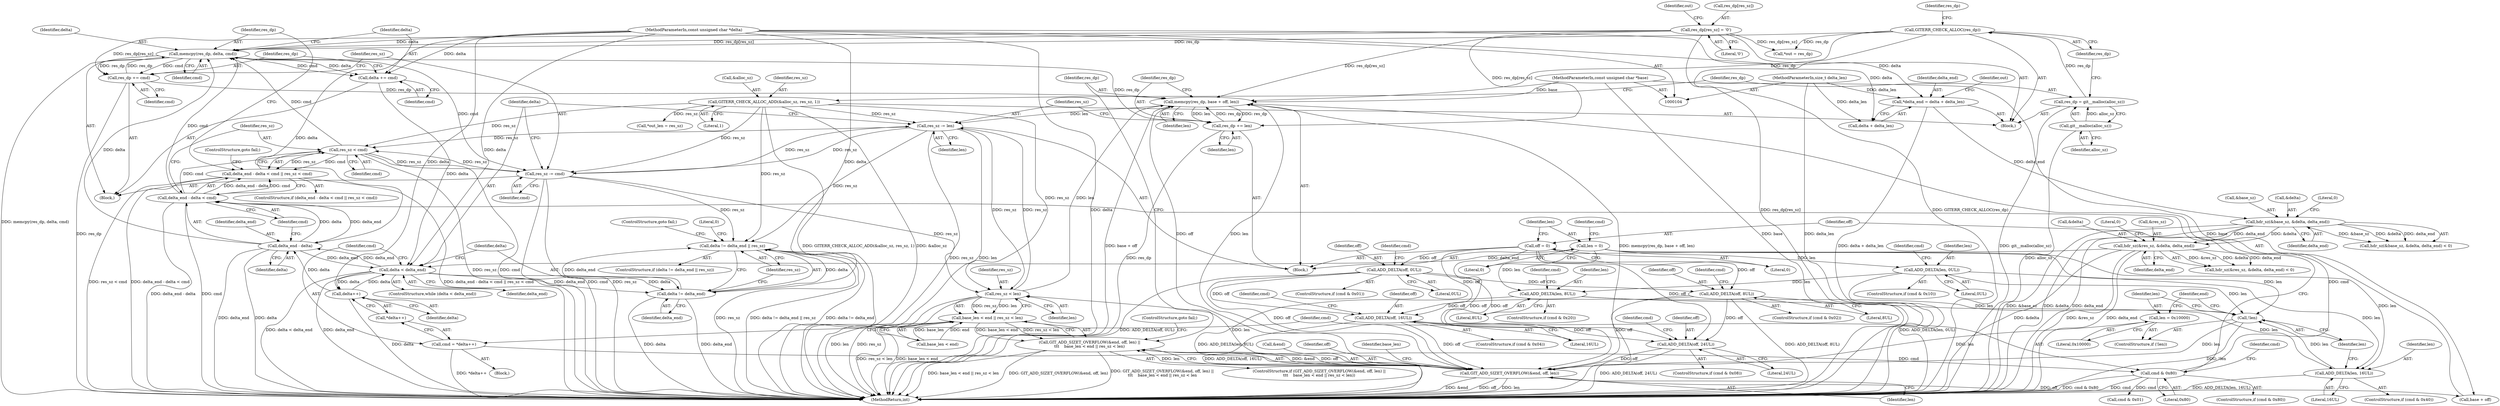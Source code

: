 digraph "0_libgit2_c1577110467b701dcbcf9439ac225ea851b47d22@API" {
"1000312" [label="(Call,memcpy(res_dp, delta, cmd))"];
"1000177" [label="(Call,res_dp[res_sz] = '\0')"];
"1000291" [label="(Call,res_dp += len)"];
"1000285" [label="(Call,memcpy(res_dp, base + off, len))"];
"1000319" [label="(Call,res_dp += cmd)"];
"1000312" [label="(Call,memcpy(res_dp, delta, cmd))"];
"1000175" [label="(Call,GITERR_CHECK_ALLOC(res_dp))"];
"1000171" [label="(Call,res_dp = git__malloc(alloc_sz))"];
"1000173" [label="(Call,git__malloc(alloc_sz))"];
"1000304" [label="(Call,delta_end - delta)"];
"1000191" [label="(Call,delta < delta_end)"];
"1000199" [label="(Call,delta++)"];
"1000109" [label="(MethodParameterIn,const unsigned char *delta)"];
"1000316" [label="(Call,delta += cmd)"];
"1000152" [label="(Call,hdr_sz(&res_sz, &delta, delta_end))"];
"1000133" [label="(Call,hdr_sz(&base_sz, &delta, delta_end))"];
"1000113" [label="(Call,*delta_end = delta + delta_len)"];
"1000110" [label="(MethodParameterIn,size_t delta_len)"];
"1000308" [label="(Call,res_sz < cmd)"];
"1000294" [label="(Call,res_sz -= len)"];
"1000281" [label="(Call,res_sz < len)"];
"1000322" [label="(Call,res_sz -= cmd)"];
"1000166" [label="(Call,GITERR_CHECK_ALLOC_ADD(&alloc_sz, res_sz, 1))"];
"1000272" [label="(Call,GIT_ADD_SIZET_OVERFLOW(&end, off, len))"];
"1000226" [label="(Call,ADD_DELTA(off, 8UL))"];
"1000207" [label="(Call,off = 0)"];
"1000219" [label="(Call,ADD_DELTA(off, 0UL))"];
"1000240" [label="(Call,ADD_DELTA(off, 24UL))"];
"1000233" [label="(Call,ADD_DELTA(off, 16UL))"];
"1000267" [label="(Call,len = 0x10000)"];
"1000265" [label="(Call,!len)"];
"1000247" [label="(Call,ADD_DELTA(len, 0UL))"];
"1000211" [label="(Call,len = 0)"];
"1000254" [label="(Call,ADD_DELTA(len, 8UL))"];
"1000261" [label="(Call,ADD_DELTA(len, 16UL))"];
"1000303" [label="(Call,delta_end - delta < cmd)"];
"1000202" [label="(Call,cmd & 0x80)"];
"1000196" [label="(Call,cmd = *delta++)"];
"1000107" [label="(MethodParameterIn,const unsigned char *base)"];
"1000302" [label="(Call,delta_end - delta < cmd || res_sz < cmd)"];
"1000277" [label="(Call,base_len < end || res_sz < len)"];
"1000271" [label="(Call,GIT_ADD_SIZET_OVERFLOW(&end, off, len) ||\n\t\t\t    base_len < end || res_sz < len)"];
"1000329" [label="(Call,delta != delta_end || res_sz)"];
"1000330" [label="(Call,delta != delta_end)"];
"1000227" [label="(Identifier,off)"];
"1000171" [label="(Call,res_dp = git__malloc(alloc_sz))"];
"1000307" [label="(Identifier,cmd)"];
"1000193" [label="(Identifier,delta_end)"];
"1000202" [label="(Call,cmd & 0x80)"];
"1000324" [label="(Identifier,cmd)"];
"1000295" [label="(Identifier,res_sz)"];
"1000287" [label="(Call,base + off)"];
"1000277" [label="(Call,base_len < end || res_sz < len)"];
"1000184" [label="(Identifier,out)"];
"1000330" [label="(Call,delta != delta_end)"];
"1000233" [label="(Call,ADD_DELTA(off, 16UL))"];
"1000152" [label="(Call,hdr_sz(&res_sz, &delta, delta_end))"];
"1000302" [label="(Call,delta_end - delta < cmd || res_sz < cmd)"];
"1000254" [label="(Call,ADD_DELTA(len, 8UL))"];
"1000355" [label="(MethodReturn,int)"];
"1000269" [label="(Literal,0x10000)"];
"1000300" [label="(Block,)"];
"1000212" [label="(Identifier,len)"];
"1000157" [label="(Identifier,delta_end)"];
"1000296" [label="(Identifier,len)"];
"1000243" [label="(ControlStructure,if (cmd & 0x10))"];
"1000194" [label="(Block,)"];
"1000139" [label="(Literal,0)"];
"1000242" [label="(Literal,24UL)"];
"1000272" [label="(Call,GIT_ADD_SIZET_OVERFLOW(&end, off, len))"];
"1000262" [label="(Identifier,len)"];
"1000255" [label="(Identifier,len)"];
"1000186" [label="(Call,*out_len = res_sz)"];
"1000336" [label="(Literal,0)"];
"1000221" [label="(Literal,0UL)"];
"1000200" [label="(Identifier,delta)"];
"1000267" [label="(Call,len = 0x10000)"];
"1000301" [label="(ControlStructure,if (delta_end - delta < cmd || res_sz < cmd))"];
"1000328" [label="(ControlStructure,if (delta != delta_end || res_sz))"];
"1000138" [label="(Identifier,delta_end)"];
"1000314" [label="(Identifier,delta)"];
"1000321" [label="(Identifier,cmd)"];
"1000172" [label="(Identifier,res_dp)"];
"1000215" [label="(ControlStructure,if (cmd & 0x01))"];
"1000203" [label="(Identifier,cmd)"];
"1000281" [label="(Call,res_sz < len)"];
"1000320" [label="(Identifier,res_dp)"];
"1000181" [label="(Literal,'\0')"];
"1000274" [label="(Identifier,end)"];
"1000217" [label="(Identifier,cmd)"];
"1000174" [label="(Identifier,alloc_sz)"];
"1000248" [label="(Identifier,len)"];
"1000204" [label="(Literal,0x80)"];
"1000234" [label="(Identifier,off)"];
"1000124" [label="(Identifier,out)"];
"1000318" [label="(Identifier,cmd)"];
"1000261" [label="(Call,ADD_DELTA(len, 16UL))"];
"1000176" [label="(Identifier,res_dp)"];
"1000273" [label="(Call,&end)"];
"1000268" [label="(Identifier,len)"];
"1000198" [label="(Call,*delta++)"];
"1000213" [label="(Literal,0)"];
"1000323" [label="(Identifier,res_sz)"];
"1000306" [label="(Identifier,delta)"];
"1000224" [label="(Identifier,cmd)"];
"1000241" [label="(Identifier,off)"];
"1000175" [label="(Call,GITERR_CHECK_ALLOC(res_dp))"];
"1000178" [label="(Call,res_dp[res_sz])"];
"1000311" [label="(ControlStructure,goto fail;)"];
"1000304" [label="(Call,delta_end - delta)"];
"1000292" [label="(Identifier,res_dp)"];
"1000266" [label="(Identifier,len)"];
"1000275" [label="(Identifier,off)"];
"1000228" [label="(Literal,8UL)"];
"1000270" [label="(ControlStructure,if (GIT_ADD_SIZET_OVERFLOW(&end, off, len) ||\n\t\t\t    base_len < end || res_sz < len))"];
"1000170" [label="(Literal,1)"];
"1000284" [label="(ControlStructure,goto fail;)"];
"1000115" [label="(Call,delta + delta_len)"];
"1000286" [label="(Identifier,res_dp)"];
"1000331" [label="(Identifier,delta)"];
"1000166" [label="(Call,GITERR_CHECK_ALLOC_ADD(&alloc_sz, res_sz, 1))"];
"1000173" [label="(Call,git__malloc(alloc_sz))"];
"1000222" [label="(ControlStructure,if (cmd & 0x02))"];
"1000299" [label="(Identifier,cmd)"];
"1000113" [label="(Call,*delta_end = delta + delta_len)"];
"1000134" [label="(Call,&base_sz)"];
"1000259" [label="(Identifier,cmd)"];
"1000322" [label="(Call,res_sz -= cmd)"];
"1000315" [label="(Identifier,cmd)"];
"1000169" [label="(Identifier,res_sz)"];
"1000240" [label="(Call,ADD_DELTA(off, 24UL))"];
"1000236" [label="(ControlStructure,if (cmd & 0x08))"];
"1000235" [label="(Literal,16UL)"];
"1000290" [label="(Identifier,len)"];
"1000196" [label="(Call,cmd = *delta++)"];
"1000334" [label="(ControlStructure,goto fail;)"];
"1000309" [label="(Identifier,res_sz)"];
"1000109" [label="(MethodParameterIn,const unsigned char *delta)"];
"1000316" [label="(Call,delta += cmd)"];
"1000283" [label="(Identifier,len)"];
"1000265" [label="(Call,!len)"];
"1000252" [label="(Identifier,cmd)"];
"1000305" [label="(Identifier,delta_end)"];
"1000151" [label="(Call,hdr_sz(&res_sz, &delta, delta_end) < 0)"];
"1000153" [label="(Call,&res_sz)"];
"1000303" [label="(Call,delta_end - delta < cmd)"];
"1000219" [label="(Call,ADD_DELTA(off, 0UL))"];
"1000294" [label="(Call,res_sz -= len)"];
"1000229" [label="(ControlStructure,if (cmd & 0x04))"];
"1000332" [label="(Identifier,delta_end)"];
"1000177" [label="(Call,res_dp[res_sz] = '\0')"];
"1000192" [label="(Identifier,delta)"];
"1000231" [label="(Identifier,cmd)"];
"1000182" [label="(Call,*out = res_dp)"];
"1000257" [label="(ControlStructure,if (cmd & 0x40))"];
"1000245" [label="(Identifier,cmd)"];
"1000249" [label="(Literal,0UL)"];
"1000132" [label="(Call,hdr_sz(&base_sz, &delta, delta_end) < 0)"];
"1000278" [label="(Call,base_len < end)"];
"1000179" [label="(Identifier,res_dp)"];
"1000279" [label="(Identifier,base_len)"];
"1000256" [label="(Literal,8UL)"];
"1000271" [label="(Call,GIT_ADD_SIZET_OVERFLOW(&end, off, len) ||\n\t\t\t    base_len < end || res_sz < len)"];
"1000111" [label="(Block,)"];
"1000226" [label="(Call,ADD_DELTA(off, 8UL))"];
"1000209" [label="(Literal,0)"];
"1000205" [label="(Block,)"];
"1000285" [label="(Call,memcpy(res_dp, base + off, len))"];
"1000207" [label="(Call,off = 0)"];
"1000312" [label="(Call,memcpy(res_dp, delta, cmd))"];
"1000238" [label="(Identifier,cmd)"];
"1000250" [label="(ControlStructure,if (cmd & 0x20))"];
"1000308" [label="(Call,res_sz < cmd)"];
"1000211" [label="(Call,len = 0)"];
"1000201" [label="(ControlStructure,if (cmd & 0x80))"];
"1000167" [label="(Call,&alloc_sz)"];
"1000291" [label="(Call,res_dp += len)"];
"1000317" [label="(Identifier,delta)"];
"1000329" [label="(Call,delta != delta_end || res_sz)"];
"1000197" [label="(Identifier,cmd)"];
"1000208" [label="(Identifier,off)"];
"1000276" [label="(Identifier,len)"];
"1000282" [label="(Identifier,res_sz)"];
"1000216" [label="(Call,cmd & 0x01)"];
"1000114" [label="(Identifier,delta_end)"];
"1000107" [label="(MethodParameterIn,const unsigned char *base)"];
"1000264" [label="(ControlStructure,if (!len))"];
"1000313" [label="(Identifier,res_dp)"];
"1000190" [label="(ControlStructure,while (delta < delta_end))"];
"1000136" [label="(Call,&delta)"];
"1000310" [label="(Identifier,cmd)"];
"1000191" [label="(Call,delta < delta_end)"];
"1000293" [label="(Identifier,len)"];
"1000247" [label="(Call,ADD_DELTA(len, 0UL))"];
"1000155" [label="(Call,&delta)"];
"1000319" [label="(Call,res_dp += cmd)"];
"1000158" [label="(Literal,0)"];
"1000133" [label="(Call,hdr_sz(&base_sz, &delta, delta_end))"];
"1000199" [label="(Call,delta++)"];
"1000220" [label="(Identifier,off)"];
"1000263" [label="(Literal,16UL)"];
"1000333" [label="(Identifier,res_sz)"];
"1000110" [label="(MethodParameterIn,size_t delta_len)"];
"1000312" -> "1000300"  [label="AST: "];
"1000312" -> "1000315"  [label="CFG: "];
"1000313" -> "1000312"  [label="AST: "];
"1000314" -> "1000312"  [label="AST: "];
"1000315" -> "1000312"  [label="AST: "];
"1000317" -> "1000312"  [label="CFG: "];
"1000312" -> "1000355"  [label="DDG: memcpy(res_dp, delta, cmd)"];
"1000177" -> "1000312"  [label="DDG: res_dp[res_sz]"];
"1000291" -> "1000312"  [label="DDG: res_dp"];
"1000319" -> "1000312"  [label="DDG: res_dp"];
"1000175" -> "1000312"  [label="DDG: res_dp"];
"1000304" -> "1000312"  [label="DDG: delta"];
"1000109" -> "1000312"  [label="DDG: delta"];
"1000308" -> "1000312"  [label="DDG: cmd"];
"1000303" -> "1000312"  [label="DDG: cmd"];
"1000312" -> "1000316"  [label="DDG: cmd"];
"1000312" -> "1000316"  [label="DDG: delta"];
"1000312" -> "1000319"  [label="DDG: cmd"];
"1000312" -> "1000319"  [label="DDG: res_dp"];
"1000312" -> "1000322"  [label="DDG: cmd"];
"1000177" -> "1000111"  [label="AST: "];
"1000177" -> "1000181"  [label="CFG: "];
"1000178" -> "1000177"  [label="AST: "];
"1000181" -> "1000177"  [label="AST: "];
"1000184" -> "1000177"  [label="CFG: "];
"1000177" -> "1000355"  [label="DDG: res_dp[res_sz]"];
"1000177" -> "1000182"  [label="DDG: res_dp[res_sz]"];
"1000177" -> "1000285"  [label="DDG: res_dp[res_sz]"];
"1000177" -> "1000291"  [label="DDG: res_dp[res_sz]"];
"1000177" -> "1000319"  [label="DDG: res_dp[res_sz]"];
"1000291" -> "1000205"  [label="AST: "];
"1000291" -> "1000293"  [label="CFG: "];
"1000292" -> "1000291"  [label="AST: "];
"1000293" -> "1000291"  [label="AST: "];
"1000295" -> "1000291"  [label="CFG: "];
"1000291" -> "1000355"  [label="DDG: res_dp"];
"1000291" -> "1000285"  [label="DDG: res_dp"];
"1000285" -> "1000291"  [label="DDG: len"];
"1000285" -> "1000291"  [label="DDG: res_dp"];
"1000285" -> "1000205"  [label="AST: "];
"1000285" -> "1000290"  [label="CFG: "];
"1000286" -> "1000285"  [label="AST: "];
"1000287" -> "1000285"  [label="AST: "];
"1000290" -> "1000285"  [label="AST: "];
"1000292" -> "1000285"  [label="CFG: "];
"1000285" -> "1000355"  [label="DDG: memcpy(res_dp, base + off, len)"];
"1000285" -> "1000355"  [label="DDG: base + off"];
"1000319" -> "1000285"  [label="DDG: res_dp"];
"1000175" -> "1000285"  [label="DDG: res_dp"];
"1000107" -> "1000285"  [label="DDG: base"];
"1000272" -> "1000285"  [label="DDG: off"];
"1000272" -> "1000285"  [label="DDG: len"];
"1000281" -> "1000285"  [label="DDG: len"];
"1000285" -> "1000294"  [label="DDG: len"];
"1000319" -> "1000300"  [label="AST: "];
"1000319" -> "1000321"  [label="CFG: "];
"1000320" -> "1000319"  [label="AST: "];
"1000321" -> "1000319"  [label="AST: "];
"1000323" -> "1000319"  [label="CFG: "];
"1000319" -> "1000355"  [label="DDG: res_dp"];
"1000175" -> "1000111"  [label="AST: "];
"1000175" -> "1000176"  [label="CFG: "];
"1000176" -> "1000175"  [label="AST: "];
"1000179" -> "1000175"  [label="CFG: "];
"1000175" -> "1000355"  [label="DDG: GITERR_CHECK_ALLOC(res_dp)"];
"1000171" -> "1000175"  [label="DDG: res_dp"];
"1000175" -> "1000182"  [label="DDG: res_dp"];
"1000171" -> "1000111"  [label="AST: "];
"1000171" -> "1000173"  [label="CFG: "];
"1000172" -> "1000171"  [label="AST: "];
"1000173" -> "1000171"  [label="AST: "];
"1000176" -> "1000171"  [label="CFG: "];
"1000171" -> "1000355"  [label="DDG: git__malloc(alloc_sz)"];
"1000173" -> "1000171"  [label="DDG: alloc_sz"];
"1000173" -> "1000174"  [label="CFG: "];
"1000174" -> "1000173"  [label="AST: "];
"1000173" -> "1000355"  [label="DDG: alloc_sz"];
"1000304" -> "1000303"  [label="AST: "];
"1000304" -> "1000306"  [label="CFG: "];
"1000305" -> "1000304"  [label="AST: "];
"1000306" -> "1000304"  [label="AST: "];
"1000307" -> "1000304"  [label="CFG: "];
"1000304" -> "1000355"  [label="DDG: delta_end"];
"1000304" -> "1000355"  [label="DDG: delta"];
"1000304" -> "1000191"  [label="DDG: delta_end"];
"1000304" -> "1000303"  [label="DDG: delta_end"];
"1000304" -> "1000303"  [label="DDG: delta"];
"1000191" -> "1000304"  [label="DDG: delta_end"];
"1000199" -> "1000304"  [label="DDG: delta"];
"1000109" -> "1000304"  [label="DDG: delta"];
"1000191" -> "1000190"  [label="AST: "];
"1000191" -> "1000193"  [label="CFG: "];
"1000192" -> "1000191"  [label="AST: "];
"1000193" -> "1000191"  [label="AST: "];
"1000197" -> "1000191"  [label="CFG: "];
"1000331" -> "1000191"  [label="CFG: "];
"1000191" -> "1000355"  [label="DDG: delta < delta_end"];
"1000191" -> "1000355"  [label="DDG: delta_end"];
"1000199" -> "1000191"  [label="DDG: delta"];
"1000316" -> "1000191"  [label="DDG: delta"];
"1000109" -> "1000191"  [label="DDG: delta"];
"1000152" -> "1000191"  [label="DDG: delta_end"];
"1000191" -> "1000199"  [label="DDG: delta"];
"1000191" -> "1000330"  [label="DDG: delta"];
"1000191" -> "1000330"  [label="DDG: delta_end"];
"1000199" -> "1000198"  [label="AST: "];
"1000199" -> "1000200"  [label="CFG: "];
"1000200" -> "1000199"  [label="AST: "];
"1000198" -> "1000199"  [label="CFG: "];
"1000199" -> "1000355"  [label="DDG: delta"];
"1000109" -> "1000199"  [label="DDG: delta"];
"1000109" -> "1000104"  [label="AST: "];
"1000109" -> "1000355"  [label="DDG: delta"];
"1000109" -> "1000113"  [label="DDG: delta"];
"1000109" -> "1000115"  [label="DDG: delta"];
"1000109" -> "1000316"  [label="DDG: delta"];
"1000109" -> "1000330"  [label="DDG: delta"];
"1000316" -> "1000300"  [label="AST: "];
"1000316" -> "1000318"  [label="CFG: "];
"1000317" -> "1000316"  [label="AST: "];
"1000318" -> "1000316"  [label="AST: "];
"1000320" -> "1000316"  [label="CFG: "];
"1000152" -> "1000151"  [label="AST: "];
"1000152" -> "1000157"  [label="CFG: "];
"1000153" -> "1000152"  [label="AST: "];
"1000155" -> "1000152"  [label="AST: "];
"1000157" -> "1000152"  [label="AST: "];
"1000158" -> "1000152"  [label="CFG: "];
"1000152" -> "1000355"  [label="DDG: delta_end"];
"1000152" -> "1000355"  [label="DDG: &delta"];
"1000152" -> "1000355"  [label="DDG: &res_sz"];
"1000152" -> "1000151"  [label="DDG: &res_sz"];
"1000152" -> "1000151"  [label="DDG: &delta"];
"1000152" -> "1000151"  [label="DDG: delta_end"];
"1000133" -> "1000152"  [label="DDG: &delta"];
"1000133" -> "1000152"  [label="DDG: delta_end"];
"1000133" -> "1000132"  [label="AST: "];
"1000133" -> "1000138"  [label="CFG: "];
"1000134" -> "1000133"  [label="AST: "];
"1000136" -> "1000133"  [label="AST: "];
"1000138" -> "1000133"  [label="AST: "];
"1000139" -> "1000133"  [label="CFG: "];
"1000133" -> "1000355"  [label="DDG: &base_sz"];
"1000133" -> "1000355"  [label="DDG: &delta"];
"1000133" -> "1000355"  [label="DDG: delta_end"];
"1000133" -> "1000132"  [label="DDG: &base_sz"];
"1000133" -> "1000132"  [label="DDG: &delta"];
"1000133" -> "1000132"  [label="DDG: delta_end"];
"1000113" -> "1000133"  [label="DDG: delta_end"];
"1000113" -> "1000111"  [label="AST: "];
"1000113" -> "1000115"  [label="CFG: "];
"1000114" -> "1000113"  [label="AST: "];
"1000115" -> "1000113"  [label="AST: "];
"1000124" -> "1000113"  [label="CFG: "];
"1000113" -> "1000355"  [label="DDG: delta + delta_len"];
"1000110" -> "1000113"  [label="DDG: delta_len"];
"1000110" -> "1000104"  [label="AST: "];
"1000110" -> "1000355"  [label="DDG: delta_len"];
"1000110" -> "1000115"  [label="DDG: delta_len"];
"1000308" -> "1000302"  [label="AST: "];
"1000308" -> "1000310"  [label="CFG: "];
"1000309" -> "1000308"  [label="AST: "];
"1000310" -> "1000308"  [label="AST: "];
"1000302" -> "1000308"  [label="CFG: "];
"1000308" -> "1000355"  [label="DDG: cmd"];
"1000308" -> "1000355"  [label="DDG: res_sz"];
"1000308" -> "1000302"  [label="DDG: res_sz"];
"1000308" -> "1000302"  [label="DDG: cmd"];
"1000294" -> "1000308"  [label="DDG: res_sz"];
"1000322" -> "1000308"  [label="DDG: res_sz"];
"1000166" -> "1000308"  [label="DDG: res_sz"];
"1000303" -> "1000308"  [label="DDG: cmd"];
"1000308" -> "1000322"  [label="DDG: res_sz"];
"1000294" -> "1000205"  [label="AST: "];
"1000294" -> "1000296"  [label="CFG: "];
"1000295" -> "1000294"  [label="AST: "];
"1000296" -> "1000294"  [label="AST: "];
"1000192" -> "1000294"  [label="CFG: "];
"1000294" -> "1000355"  [label="DDG: len"];
"1000294" -> "1000355"  [label="DDG: res_sz"];
"1000294" -> "1000281"  [label="DDG: res_sz"];
"1000281" -> "1000294"  [label="DDG: res_sz"];
"1000322" -> "1000294"  [label="DDG: res_sz"];
"1000166" -> "1000294"  [label="DDG: res_sz"];
"1000294" -> "1000322"  [label="DDG: res_sz"];
"1000294" -> "1000329"  [label="DDG: res_sz"];
"1000281" -> "1000277"  [label="AST: "];
"1000281" -> "1000283"  [label="CFG: "];
"1000282" -> "1000281"  [label="AST: "];
"1000283" -> "1000281"  [label="AST: "];
"1000277" -> "1000281"  [label="CFG: "];
"1000281" -> "1000355"  [label="DDG: res_sz"];
"1000281" -> "1000355"  [label="DDG: len"];
"1000281" -> "1000277"  [label="DDG: res_sz"];
"1000281" -> "1000277"  [label="DDG: len"];
"1000322" -> "1000281"  [label="DDG: res_sz"];
"1000166" -> "1000281"  [label="DDG: res_sz"];
"1000272" -> "1000281"  [label="DDG: len"];
"1000322" -> "1000300"  [label="AST: "];
"1000322" -> "1000324"  [label="CFG: "];
"1000323" -> "1000322"  [label="AST: "];
"1000324" -> "1000322"  [label="AST: "];
"1000192" -> "1000322"  [label="CFG: "];
"1000322" -> "1000355"  [label="DDG: cmd"];
"1000322" -> "1000355"  [label="DDG: res_sz"];
"1000166" -> "1000322"  [label="DDG: res_sz"];
"1000322" -> "1000329"  [label="DDG: res_sz"];
"1000166" -> "1000111"  [label="AST: "];
"1000166" -> "1000170"  [label="CFG: "];
"1000167" -> "1000166"  [label="AST: "];
"1000169" -> "1000166"  [label="AST: "];
"1000170" -> "1000166"  [label="AST: "];
"1000172" -> "1000166"  [label="CFG: "];
"1000166" -> "1000355"  [label="DDG: GITERR_CHECK_ALLOC_ADD(&alloc_sz, res_sz, 1)"];
"1000166" -> "1000355"  [label="DDG: &alloc_sz"];
"1000166" -> "1000186"  [label="DDG: res_sz"];
"1000166" -> "1000329"  [label="DDG: res_sz"];
"1000272" -> "1000271"  [label="AST: "];
"1000272" -> "1000276"  [label="CFG: "];
"1000273" -> "1000272"  [label="AST: "];
"1000275" -> "1000272"  [label="AST: "];
"1000276" -> "1000272"  [label="AST: "];
"1000279" -> "1000272"  [label="CFG: "];
"1000271" -> "1000272"  [label="CFG: "];
"1000272" -> "1000355"  [label="DDG: off"];
"1000272" -> "1000355"  [label="DDG: len"];
"1000272" -> "1000355"  [label="DDG: &end"];
"1000272" -> "1000271"  [label="DDG: &end"];
"1000272" -> "1000271"  [label="DDG: off"];
"1000272" -> "1000271"  [label="DDG: len"];
"1000226" -> "1000272"  [label="DDG: off"];
"1000207" -> "1000272"  [label="DDG: off"];
"1000240" -> "1000272"  [label="DDG: off"];
"1000233" -> "1000272"  [label="DDG: off"];
"1000219" -> "1000272"  [label="DDG: off"];
"1000267" -> "1000272"  [label="DDG: len"];
"1000265" -> "1000272"  [label="DDG: len"];
"1000272" -> "1000287"  [label="DDG: off"];
"1000226" -> "1000222"  [label="AST: "];
"1000226" -> "1000228"  [label="CFG: "];
"1000227" -> "1000226"  [label="AST: "];
"1000228" -> "1000226"  [label="AST: "];
"1000231" -> "1000226"  [label="CFG: "];
"1000226" -> "1000355"  [label="DDG: ADD_DELTA(off, 8UL)"];
"1000207" -> "1000226"  [label="DDG: off"];
"1000219" -> "1000226"  [label="DDG: off"];
"1000226" -> "1000233"  [label="DDG: off"];
"1000226" -> "1000240"  [label="DDG: off"];
"1000207" -> "1000205"  [label="AST: "];
"1000207" -> "1000209"  [label="CFG: "];
"1000208" -> "1000207"  [label="AST: "];
"1000209" -> "1000207"  [label="AST: "];
"1000212" -> "1000207"  [label="CFG: "];
"1000207" -> "1000219"  [label="DDG: off"];
"1000207" -> "1000233"  [label="DDG: off"];
"1000207" -> "1000240"  [label="DDG: off"];
"1000219" -> "1000215"  [label="AST: "];
"1000219" -> "1000221"  [label="CFG: "];
"1000220" -> "1000219"  [label="AST: "];
"1000221" -> "1000219"  [label="AST: "];
"1000224" -> "1000219"  [label="CFG: "];
"1000219" -> "1000355"  [label="DDG: ADD_DELTA(off, 0UL)"];
"1000219" -> "1000233"  [label="DDG: off"];
"1000219" -> "1000240"  [label="DDG: off"];
"1000240" -> "1000236"  [label="AST: "];
"1000240" -> "1000242"  [label="CFG: "];
"1000241" -> "1000240"  [label="AST: "];
"1000242" -> "1000240"  [label="AST: "];
"1000245" -> "1000240"  [label="CFG: "];
"1000240" -> "1000355"  [label="DDG: ADD_DELTA(off, 24UL)"];
"1000233" -> "1000240"  [label="DDG: off"];
"1000233" -> "1000229"  [label="AST: "];
"1000233" -> "1000235"  [label="CFG: "];
"1000234" -> "1000233"  [label="AST: "];
"1000235" -> "1000233"  [label="AST: "];
"1000238" -> "1000233"  [label="CFG: "];
"1000233" -> "1000355"  [label="DDG: ADD_DELTA(off, 16UL)"];
"1000267" -> "1000264"  [label="AST: "];
"1000267" -> "1000269"  [label="CFG: "];
"1000268" -> "1000267"  [label="AST: "];
"1000269" -> "1000267"  [label="AST: "];
"1000274" -> "1000267"  [label="CFG: "];
"1000265" -> "1000264"  [label="AST: "];
"1000265" -> "1000266"  [label="CFG: "];
"1000266" -> "1000265"  [label="AST: "];
"1000268" -> "1000265"  [label="CFG: "];
"1000274" -> "1000265"  [label="CFG: "];
"1000265" -> "1000355"  [label="DDG: !len"];
"1000247" -> "1000265"  [label="DDG: len"];
"1000254" -> "1000265"  [label="DDG: len"];
"1000211" -> "1000265"  [label="DDG: len"];
"1000261" -> "1000265"  [label="DDG: len"];
"1000247" -> "1000243"  [label="AST: "];
"1000247" -> "1000249"  [label="CFG: "];
"1000248" -> "1000247"  [label="AST: "];
"1000249" -> "1000247"  [label="AST: "];
"1000252" -> "1000247"  [label="CFG: "];
"1000247" -> "1000355"  [label="DDG: ADD_DELTA(len, 0UL)"];
"1000211" -> "1000247"  [label="DDG: len"];
"1000247" -> "1000254"  [label="DDG: len"];
"1000247" -> "1000261"  [label="DDG: len"];
"1000211" -> "1000205"  [label="AST: "];
"1000211" -> "1000213"  [label="CFG: "];
"1000212" -> "1000211"  [label="AST: "];
"1000213" -> "1000211"  [label="AST: "];
"1000217" -> "1000211"  [label="CFG: "];
"1000211" -> "1000254"  [label="DDG: len"];
"1000211" -> "1000261"  [label="DDG: len"];
"1000254" -> "1000250"  [label="AST: "];
"1000254" -> "1000256"  [label="CFG: "];
"1000255" -> "1000254"  [label="AST: "];
"1000256" -> "1000254"  [label="AST: "];
"1000259" -> "1000254"  [label="CFG: "];
"1000254" -> "1000355"  [label="DDG: ADD_DELTA(len, 8UL)"];
"1000254" -> "1000261"  [label="DDG: len"];
"1000261" -> "1000257"  [label="AST: "];
"1000261" -> "1000263"  [label="CFG: "];
"1000262" -> "1000261"  [label="AST: "];
"1000263" -> "1000261"  [label="AST: "];
"1000266" -> "1000261"  [label="CFG: "];
"1000261" -> "1000355"  [label="DDG: ADD_DELTA(len, 16UL)"];
"1000303" -> "1000302"  [label="AST: "];
"1000303" -> "1000307"  [label="CFG: "];
"1000307" -> "1000303"  [label="AST: "];
"1000309" -> "1000303"  [label="CFG: "];
"1000302" -> "1000303"  [label="CFG: "];
"1000303" -> "1000355"  [label="DDG: delta_end - delta"];
"1000303" -> "1000355"  [label="DDG: cmd"];
"1000303" -> "1000302"  [label="DDG: delta_end - delta"];
"1000303" -> "1000302"  [label="DDG: cmd"];
"1000202" -> "1000303"  [label="DDG: cmd"];
"1000202" -> "1000201"  [label="AST: "];
"1000202" -> "1000204"  [label="CFG: "];
"1000203" -> "1000202"  [label="AST: "];
"1000204" -> "1000202"  [label="AST: "];
"1000208" -> "1000202"  [label="CFG: "];
"1000299" -> "1000202"  [label="CFG: "];
"1000202" -> "1000355"  [label="DDG: cmd"];
"1000202" -> "1000355"  [label="DDG: cmd & 0x80"];
"1000196" -> "1000202"  [label="DDG: cmd"];
"1000202" -> "1000216"  [label="DDG: cmd"];
"1000196" -> "1000194"  [label="AST: "];
"1000196" -> "1000198"  [label="CFG: "];
"1000197" -> "1000196"  [label="AST: "];
"1000198" -> "1000196"  [label="AST: "];
"1000203" -> "1000196"  [label="CFG: "];
"1000196" -> "1000355"  [label="DDG: *delta++"];
"1000107" -> "1000104"  [label="AST: "];
"1000107" -> "1000355"  [label="DDG: base"];
"1000107" -> "1000287"  [label="DDG: base"];
"1000302" -> "1000301"  [label="AST: "];
"1000311" -> "1000302"  [label="CFG: "];
"1000313" -> "1000302"  [label="CFG: "];
"1000302" -> "1000355"  [label="DDG: delta_end - delta < cmd"];
"1000302" -> "1000355"  [label="DDG: delta_end - delta < cmd || res_sz < cmd"];
"1000302" -> "1000355"  [label="DDG: res_sz < cmd"];
"1000277" -> "1000271"  [label="AST: "];
"1000277" -> "1000278"  [label="CFG: "];
"1000278" -> "1000277"  [label="AST: "];
"1000271" -> "1000277"  [label="CFG: "];
"1000277" -> "1000355"  [label="DDG: base_len < end"];
"1000277" -> "1000355"  [label="DDG: res_sz < len"];
"1000277" -> "1000271"  [label="DDG: base_len < end"];
"1000277" -> "1000271"  [label="DDG: res_sz < len"];
"1000278" -> "1000277"  [label="DDG: base_len"];
"1000278" -> "1000277"  [label="DDG: end"];
"1000271" -> "1000270"  [label="AST: "];
"1000284" -> "1000271"  [label="CFG: "];
"1000286" -> "1000271"  [label="CFG: "];
"1000271" -> "1000355"  [label="DDG: base_len < end || res_sz < len"];
"1000271" -> "1000355"  [label="DDG: GIT_ADD_SIZET_OVERFLOW(&end, off, len)"];
"1000271" -> "1000355"  [label="DDG: GIT_ADD_SIZET_OVERFLOW(&end, off, len) ||\n\t\t\t    base_len < end || res_sz < len"];
"1000329" -> "1000328"  [label="AST: "];
"1000329" -> "1000330"  [label="CFG: "];
"1000329" -> "1000333"  [label="CFG: "];
"1000330" -> "1000329"  [label="AST: "];
"1000333" -> "1000329"  [label="AST: "];
"1000334" -> "1000329"  [label="CFG: "];
"1000336" -> "1000329"  [label="CFG: "];
"1000329" -> "1000355"  [label="DDG: res_sz"];
"1000329" -> "1000355"  [label="DDG: delta != delta_end || res_sz"];
"1000329" -> "1000355"  [label="DDG: delta != delta_end"];
"1000330" -> "1000329"  [label="DDG: delta"];
"1000330" -> "1000329"  [label="DDG: delta_end"];
"1000330" -> "1000332"  [label="CFG: "];
"1000331" -> "1000330"  [label="AST: "];
"1000332" -> "1000330"  [label="AST: "];
"1000333" -> "1000330"  [label="CFG: "];
"1000330" -> "1000355"  [label="DDG: delta"];
"1000330" -> "1000355"  [label="DDG: delta_end"];
}
